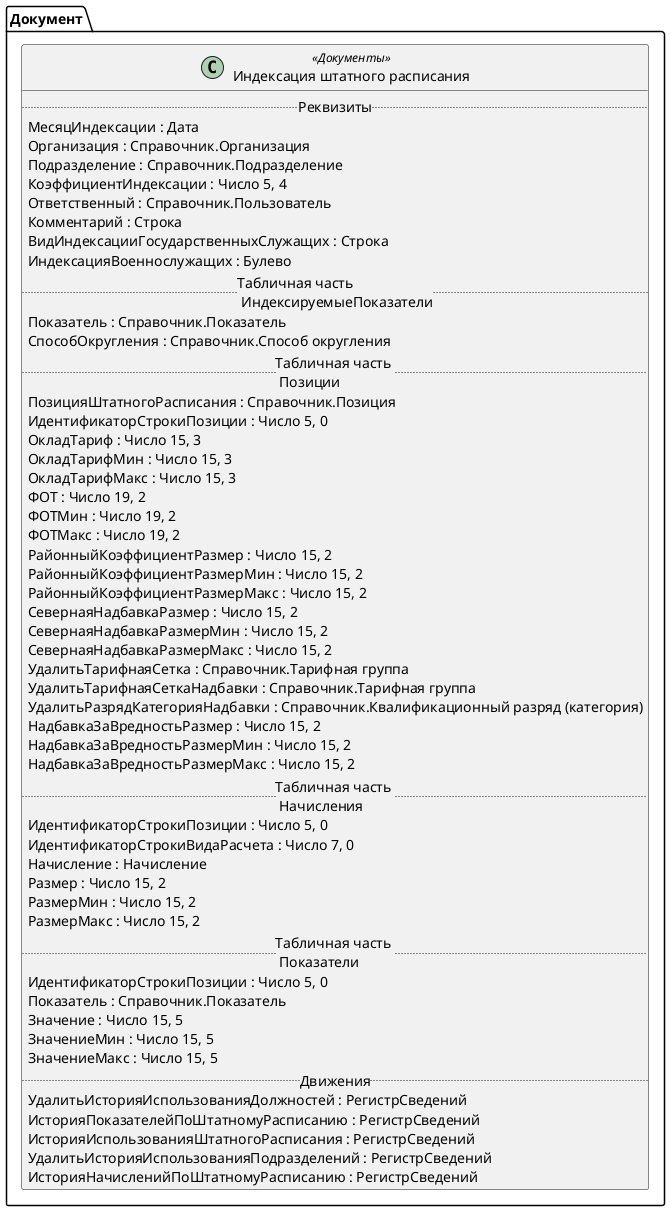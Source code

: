 ﻿@startuml ИндексацияШтатногоРасписания
'!include templates.wsd
'..\include templates.wsd
class Документ.ИндексацияШтатногоРасписания as "Индексация штатного расписания" <<Документы>>
{
..Реквизиты..
МесяцИндексации : Дата
Организация : Справочник.Организация
Подразделение : Справочник.Подразделение
КоэффициентИндексации : Число 5, 4
Ответственный : Справочник.Пользователь
Комментарий : Строка
ВидИндексацииГосударственныхСлужащих : Строка
ИндексацияВоеннослужащих : Булево
..Табличная часть \n ИндексируемыеПоказатели..
Показатель : Справочник.Показатель
СпособОкругления : Справочник.Способ округления
..Табличная часть \n Позиции..
ПозицияШтатногоРасписания : Справочник.Позиция
ИдентификаторСтрокиПозиции : Число 5, 0
ОкладТариф : Число 15, 3
ОкладТарифМин : Число 15, 3
ОкладТарифМакс : Число 15, 3
ФОТ : Число 19, 2
ФОТМин : Число 19, 2
ФОТМакс : Число 19, 2
РайонныйКоэффициентРазмер : Число 15, 2
РайонныйКоэффициентРазмерМин : Число 15, 2
РайонныйКоэффициентРазмерМакс : Число 15, 2
СевернаяНадбавкаРазмер : Число 15, 2
СевернаяНадбавкаРазмерМин : Число 15, 2
СевернаяНадбавкаРазмерМакс : Число 15, 2
УдалитьТарифнаяСетка : Справочник.Тарифная группа
УдалитьТарифнаяСеткаНадбавки : Справочник.Тарифная группа
УдалитьРазрядКатегорияНадбавки : Справочник.Квалификационный разряд (категория)
НадбавкаЗаВредностьРазмер : Число 15, 2
НадбавкаЗаВредностьРазмерМин : Число 15, 2
НадбавкаЗаВредностьРазмерМакс : Число 15, 2
..Табличная часть \n Начисления..
ИдентификаторСтрокиПозиции : Число 5, 0
ИдентификаторСтрокиВидаРасчета : Число 7, 0
Начисление : Начисление
Размер : Число 15, 2
РазмерМин : Число 15, 2
РазмерМакс : Число 15, 2
..Табличная часть \n Показатели..
ИдентификаторСтрокиПозиции : Число 5, 0
Показатель : Справочник.Показатель
Значение : Число 15, 5
ЗначениеМин : Число 15, 5
ЗначениеМакс : Число 15, 5
..Движения..
УдалитьИсторияИспользованияДолжностей : РегистрСведений
ИсторияПоказателейПоШтатномуРасписанию : РегистрСведений
ИсторияИспользованияШтатногоРасписания : РегистрСведений
УдалитьИсторияИспользованияПодразделений : РегистрСведений
ИсторияНачисленийПоШтатномуРасписанию : РегистрСведений
}
@enduml
